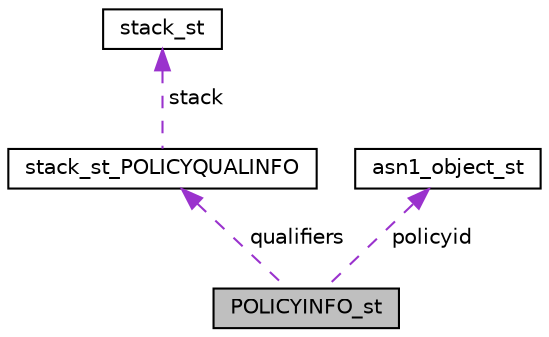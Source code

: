 digraph "POLICYINFO_st"
{
 // LATEX_PDF_SIZE
  edge [fontname="Helvetica",fontsize="10",labelfontname="Helvetica",labelfontsize="10"];
  node [fontname="Helvetica",fontsize="10",shape=record];
  Node1 [label="POLICYINFO_st",height=0.2,width=0.4,color="black", fillcolor="grey75", style="filled", fontcolor="black",tooltip=" "];
  Node2 -> Node1 [dir="back",color="darkorchid3",fontsize="10",style="dashed",label=" qualifiers" ,fontname="Helvetica"];
  Node2 [label="stack_st_POLICYQUALINFO",height=0.2,width=0.4,color="black", fillcolor="white", style="filled",URL="$x509v3_8h.html#structstack__st___p_o_l_i_c_y_q_u_a_l_i_n_f_o",tooltip=" "];
  Node3 -> Node2 [dir="back",color="darkorchid3",fontsize="10",style="dashed",label=" stack" ,fontname="Helvetica"];
  Node3 [label="stack_st",height=0.2,width=0.4,color="black", fillcolor="white", style="filled",URL="$structstack__st.html",tooltip=" "];
  Node4 -> Node1 [dir="back",color="darkorchid3",fontsize="10",style="dashed",label=" policyid" ,fontname="Helvetica"];
  Node4 [label="asn1_object_st",height=0.2,width=0.4,color="black", fillcolor="white", style="filled",URL="$asn1_8h.html#structasn1__object__st",tooltip=" "];
}
